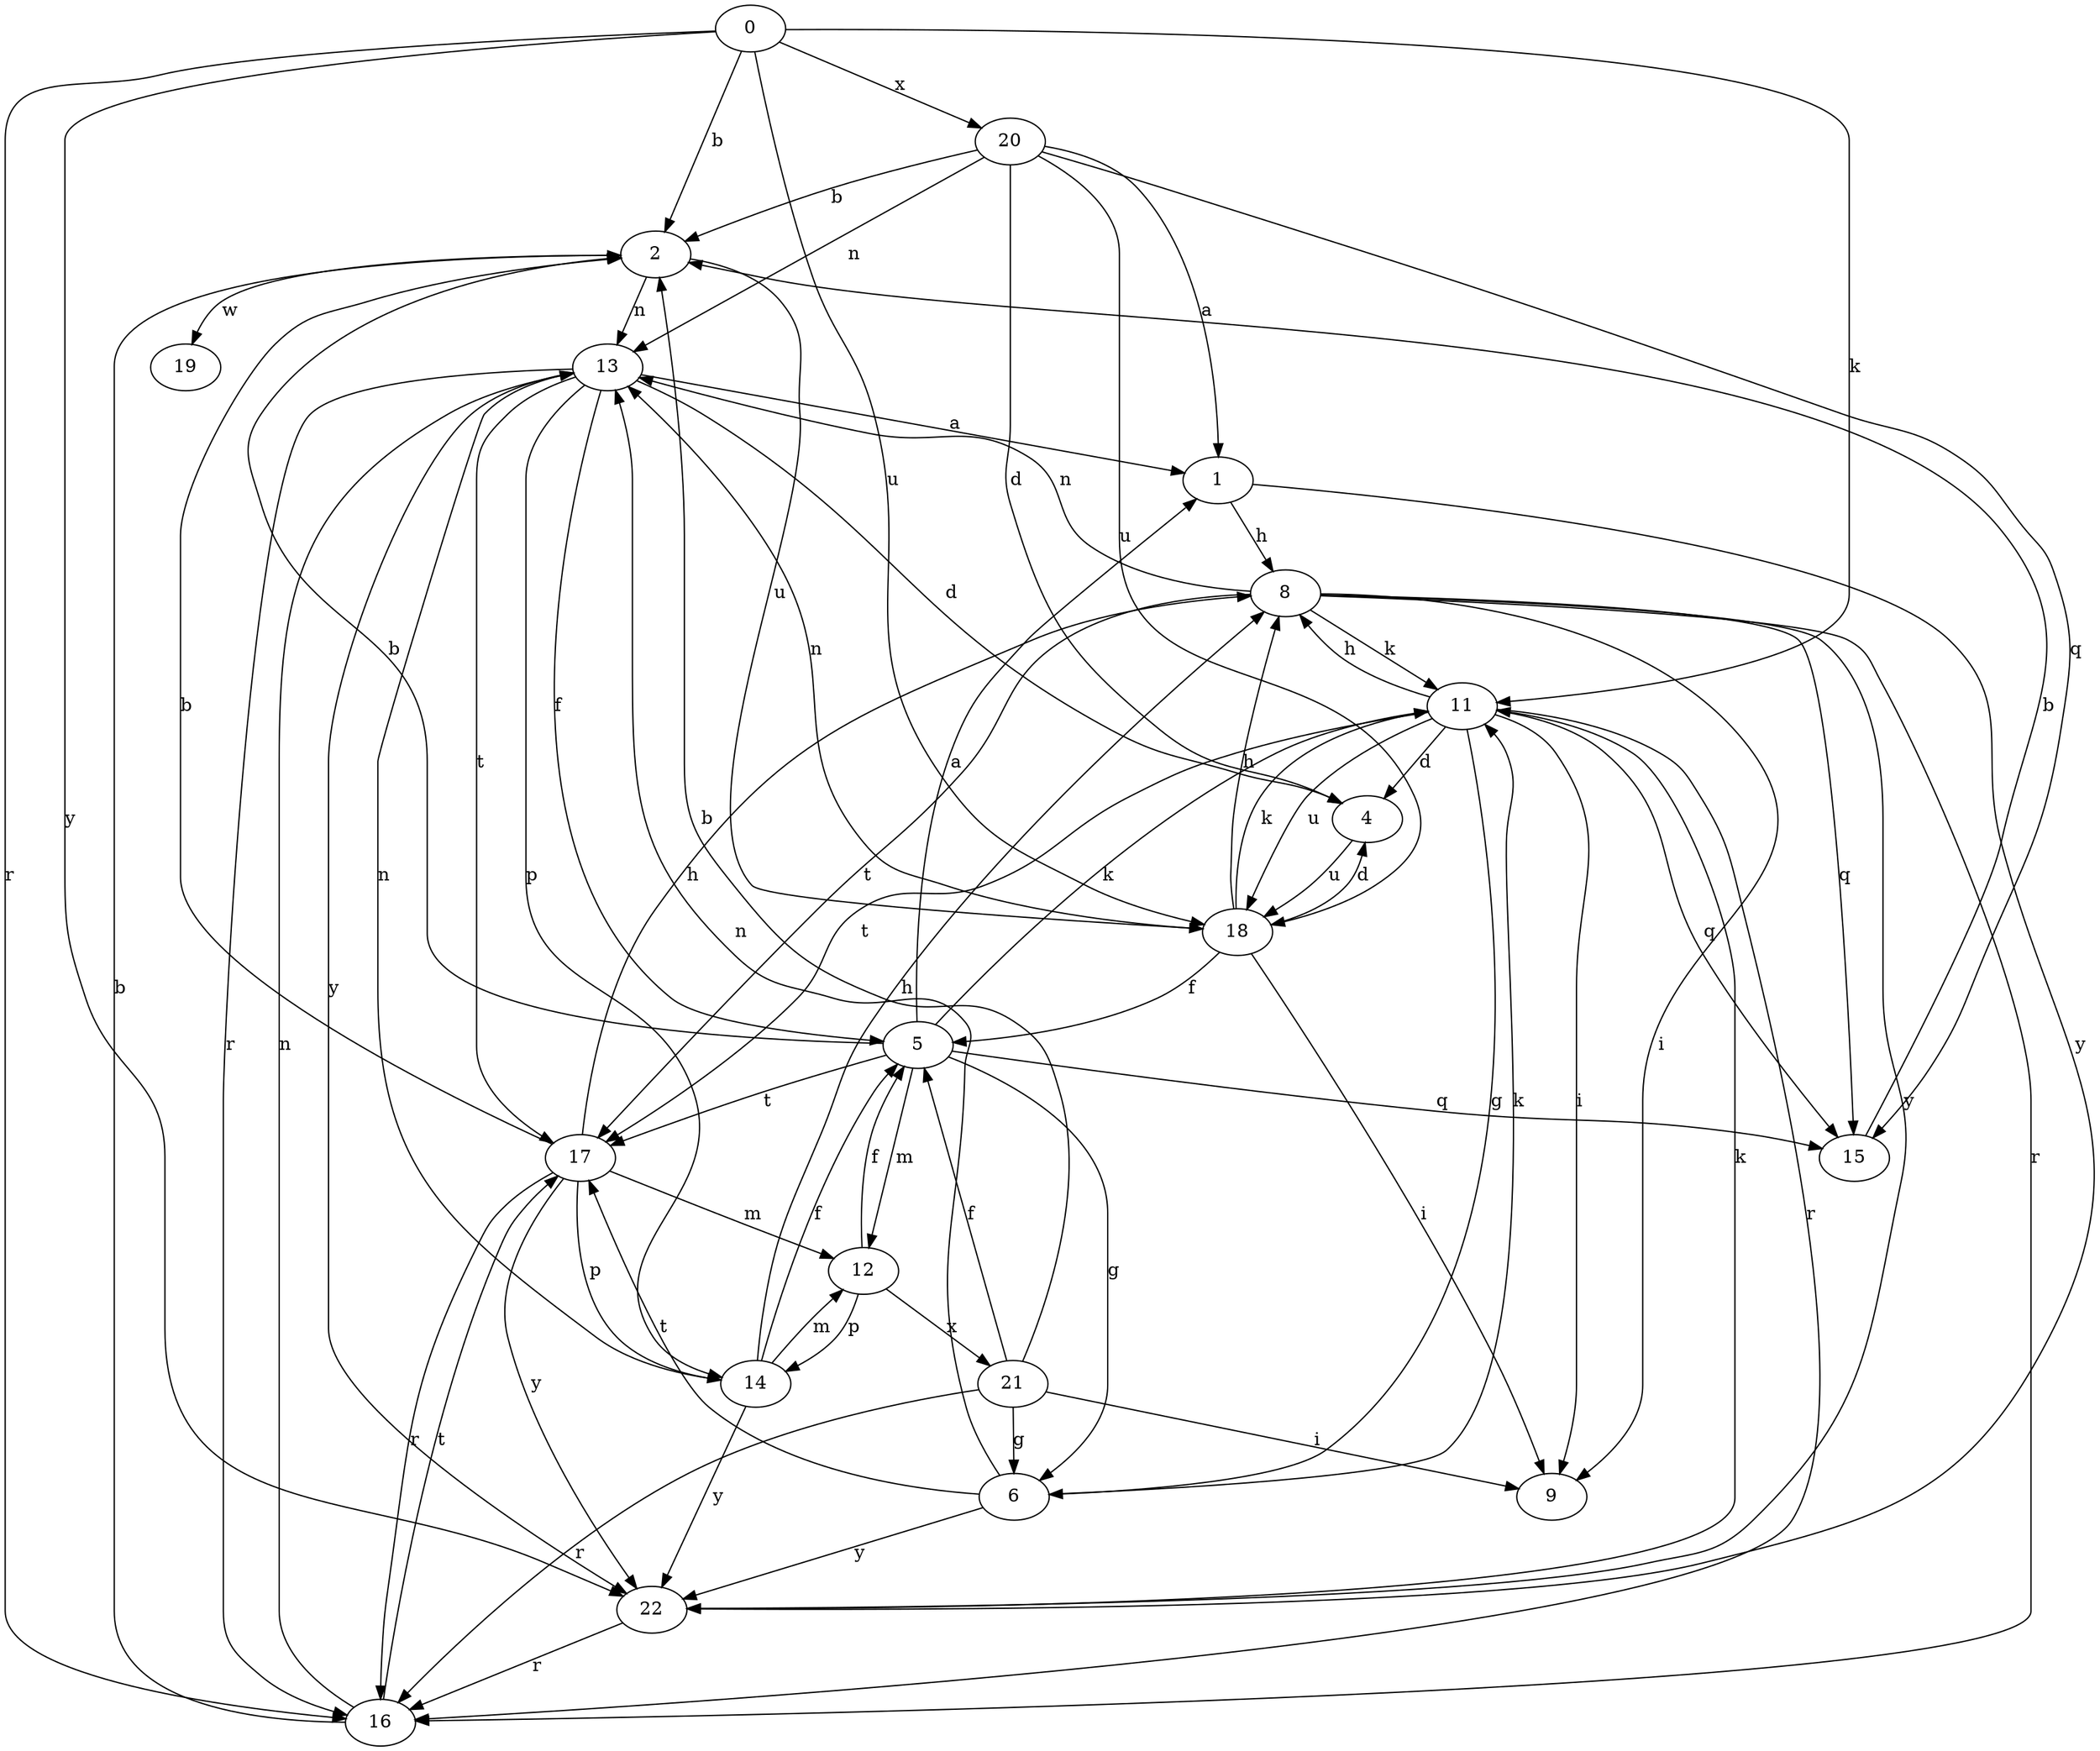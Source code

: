 strict digraph  {
0;
1;
2;
4;
5;
6;
8;
9;
11;
12;
13;
14;
15;
16;
17;
18;
19;
20;
21;
22;
0 -> 2  [label=b];
0 -> 11  [label=k];
0 -> 16  [label=r];
0 -> 18  [label=u];
0 -> 20  [label=x];
0 -> 22  [label=y];
1 -> 8  [label=h];
1 -> 22  [label=y];
2 -> 13  [label=n];
2 -> 18  [label=u];
2 -> 19  [label=w];
4 -> 18  [label=u];
5 -> 1  [label=a];
5 -> 2  [label=b];
5 -> 6  [label=g];
5 -> 11  [label=k];
5 -> 12  [label=m];
5 -> 15  [label=q];
5 -> 17  [label=t];
6 -> 11  [label=k];
6 -> 13  [label=n];
6 -> 17  [label=t];
6 -> 22  [label=y];
8 -> 9  [label=i];
8 -> 11  [label=k];
8 -> 13  [label=n];
8 -> 15  [label=q];
8 -> 16  [label=r];
8 -> 17  [label=t];
8 -> 22  [label=y];
11 -> 4  [label=d];
11 -> 6  [label=g];
11 -> 8  [label=h];
11 -> 9  [label=i];
11 -> 15  [label=q];
11 -> 16  [label=r];
11 -> 17  [label=t];
11 -> 18  [label=u];
12 -> 5  [label=f];
12 -> 14  [label=p];
12 -> 21  [label=x];
13 -> 1  [label=a];
13 -> 4  [label=d];
13 -> 5  [label=f];
13 -> 14  [label=p];
13 -> 16  [label=r];
13 -> 17  [label=t];
13 -> 22  [label=y];
14 -> 5  [label=f];
14 -> 8  [label=h];
14 -> 12  [label=m];
14 -> 13  [label=n];
14 -> 22  [label=y];
15 -> 2  [label=b];
16 -> 2  [label=b];
16 -> 13  [label=n];
16 -> 17  [label=t];
17 -> 2  [label=b];
17 -> 8  [label=h];
17 -> 12  [label=m];
17 -> 14  [label=p];
17 -> 16  [label=r];
17 -> 22  [label=y];
18 -> 4  [label=d];
18 -> 5  [label=f];
18 -> 8  [label=h];
18 -> 9  [label=i];
18 -> 11  [label=k];
18 -> 13  [label=n];
20 -> 1  [label=a];
20 -> 2  [label=b];
20 -> 4  [label=d];
20 -> 13  [label=n];
20 -> 15  [label=q];
20 -> 18  [label=u];
21 -> 2  [label=b];
21 -> 5  [label=f];
21 -> 6  [label=g];
21 -> 9  [label=i];
21 -> 16  [label=r];
22 -> 11  [label=k];
22 -> 16  [label=r];
}

